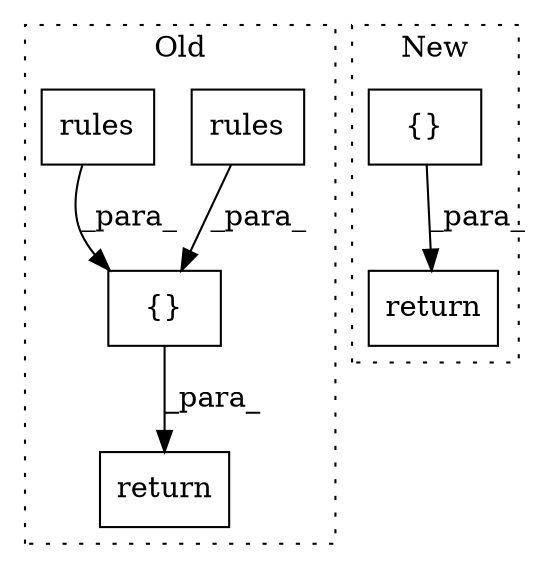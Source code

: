 digraph G {
subgraph cluster0 {
1 [label="rules" a="32" s="4643" l="7" shape="box"];
3 [label="return" a="41" s="4513" l="7" shape="box"];
5 [label="{}" a="4" s="4529,4770" l="1,1" shape="box"];
6 [label="rules" a="32" s="4666" l="7" shape="box"];
label = "Old";
style="dotted";
}
subgraph cluster1 {
2 [label="return" a="41" s="4668" l="7" shape="box"];
4 [label="{}" a="4" s="4684,4956" l="1,1" shape="box"];
label = "New";
style="dotted";
}
1 -> 5 [label="_para_"];
4 -> 2 [label="_para_"];
5 -> 3 [label="_para_"];
6 -> 5 [label="_para_"];
}